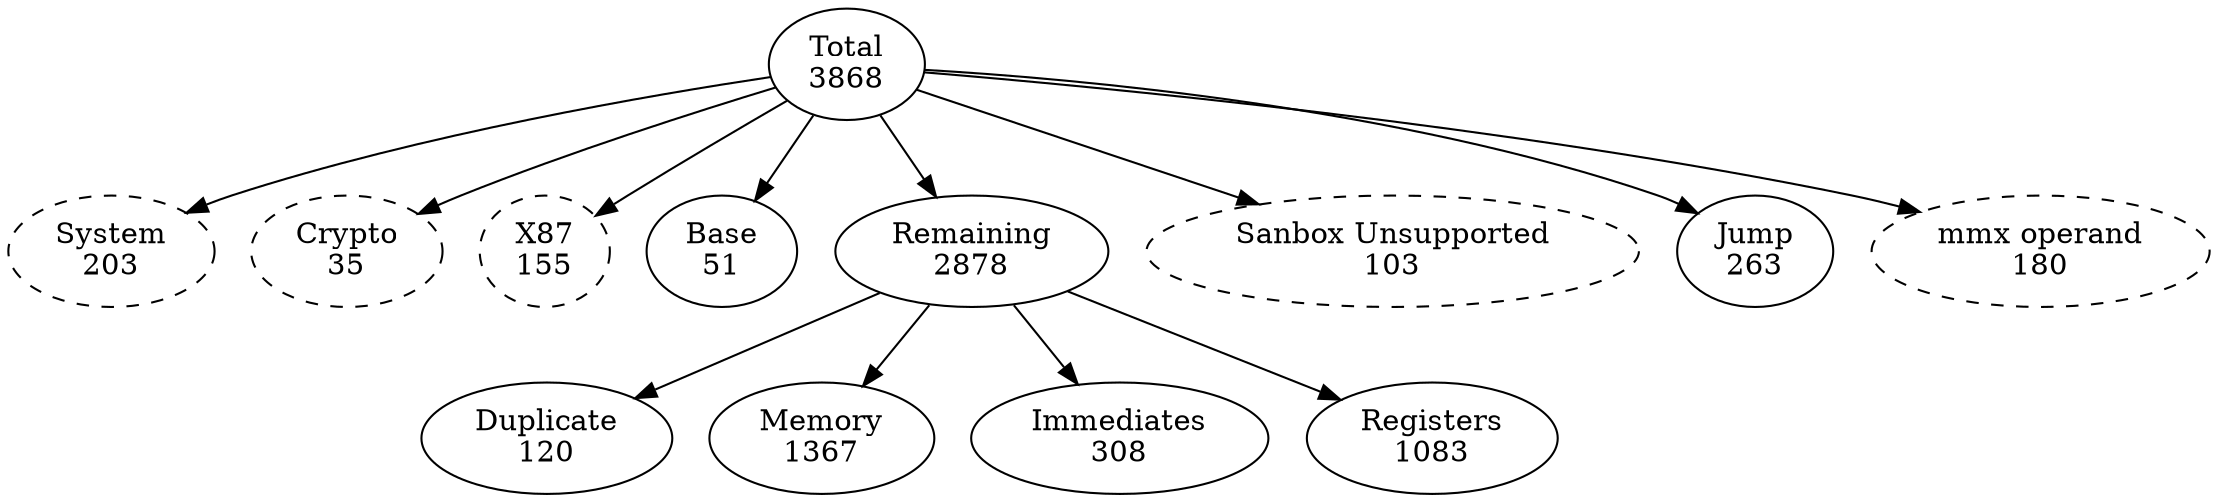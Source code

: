 // dot -Tps imm_stats.dot -o imm_stats.ps
digraph instr_supprt {
    
      
  T [label="Total\n3868"]
    SYS         [style=dashed; label="System\n203"] 
    CRYPTO      [style=dashed; label="Crypto\n35"] 
    X87         [style=dashed; label="X87\n155"] 
    BASE        [label="Base\n51"] 
    REM         [ label="Remaining\n2878"]
    US          [style=dashed; label="Sanbox Unsupported\n103"] 
    JMP         [ label="Jump\n263"] 
    MMX         [style=dashed; label="mmx operand\n180"] 
  
  T -> SYS  
  T -> CRYPTO  
  T -> X87  
  T -> US  
  T -> BASE  
  T -> REM
  T -> JMP  
  T -> MMX  

  {rank = same; T; }
  {rank = same; SYS; CRYPTO; X87; US; JMP; MMX;  }
  {rank = same; REM, BASE}

  /***************************************************/
  // Remaining

  DUP      [label="Duplicate\n120"] 
  MEM      [label="Memory\n1367"] 
  IMMS [label="Immediates\n308"]
  REGS [label="Registers\n1083"]

  REM -> DUP
  REM -> MEM
  REM -> IMMS
  REM -> REGS
  {rank = same; DUP; MEM; IMMS; REGS;}


 }
